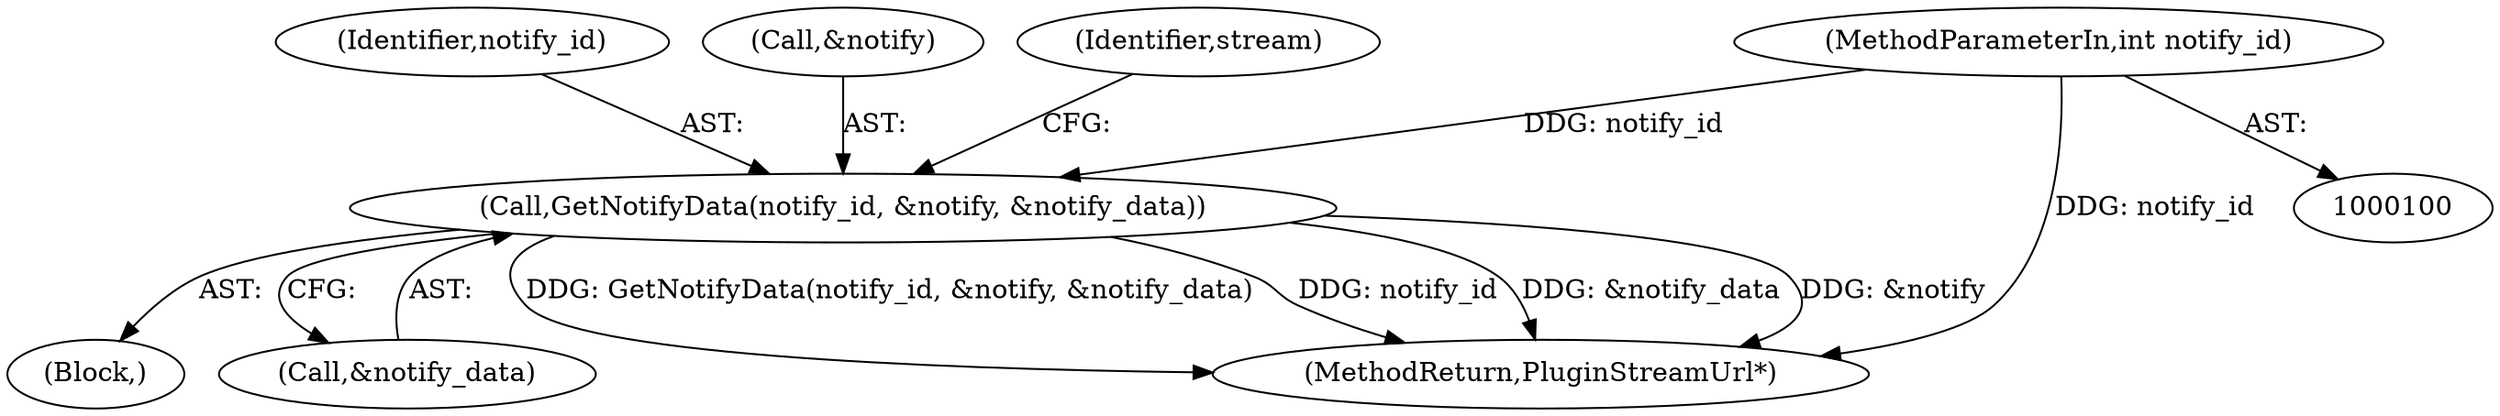 digraph "0_Chrome_ea3d1d84be3d6f97bf50e76511c9e26af6895533_25@pointer" {
"1000108" [label="(Call,GetNotifyData(notify_id, &notify, &notify_data))"];
"1000104" [label="(MethodParameterIn,int notify_id)"];
"1000104" [label="(MethodParameterIn,int notify_id)"];
"1000109" [label="(Identifier,notify_id)"];
"1000110" [label="(Call,&notify)"];
"1000105" [label="(Block,)"];
"1000112" [label="(Call,&notify_data)"];
"1000123" [label="(MethodReturn,PluginStreamUrl*)"];
"1000108" [label="(Call,GetNotifyData(notify_id, &notify, &notify_data))"];
"1000116" [label="(Identifier,stream)"];
"1000108" -> "1000105"  [label="AST: "];
"1000108" -> "1000112"  [label="CFG: "];
"1000109" -> "1000108"  [label="AST: "];
"1000110" -> "1000108"  [label="AST: "];
"1000112" -> "1000108"  [label="AST: "];
"1000116" -> "1000108"  [label="CFG: "];
"1000108" -> "1000123"  [label="DDG: GetNotifyData(notify_id, &notify, &notify_data)"];
"1000108" -> "1000123"  [label="DDG: notify_id"];
"1000108" -> "1000123"  [label="DDG: &notify_data"];
"1000108" -> "1000123"  [label="DDG: &notify"];
"1000104" -> "1000108"  [label="DDG: notify_id"];
"1000104" -> "1000100"  [label="AST: "];
"1000104" -> "1000123"  [label="DDG: notify_id"];
}
